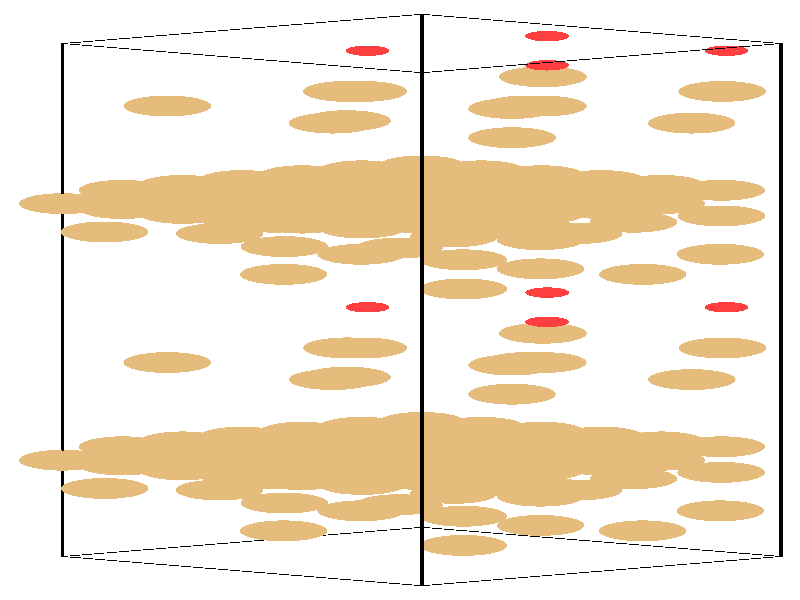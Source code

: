#include "colors.inc"
#include "finish.inc"

global_settings {assumed_gamma 1 max_trace_level 6}
background {color White}
camera {orthographic
  right -24.13*x up 76.08*y
  direction 1.00*z
  location <0,0,50.00> look_at <0,0,0>}
light_source {<  2.00,   3.00,  40.00> color White
  area_light <0.70, 0, 0>, <0, 0.70, 0>, 3, 3
  adaptive 1 jitter}

#declare simple = finish {phong 0.7}
#declare pale = finish {ambient .5 diffuse .85 roughness .001 specular 0.200 }
#declare intermediate = finish {ambient 0.3 diffuse 0.6 specular 0.10 roughness 0.04 }
#declare vmd = finish {ambient .0 diffuse .65 phong 0.1 phong_size 40. specular 0.500 }
#declare jmol = finish {ambient .2 diffuse .6 specular 1 roughness .001 metallic}
#declare ase2 = finish {ambient 0.05 brilliance 3 diffuse 0.6 metallic specular 0.70 roughness 0.04 reflection 0.15}
#declare ase3 = finish {ambient .15 brilliance 2 diffuse .6 metallic specular 1. roughness .001 reflection .0}
#declare glass = finish {ambient .05 diffuse .3 specular 1. roughness .001}
#declare glass2 = finish {ambient .0 diffuse .3 specular 1. reflection .25 roughness .001}
#declare Rcell = 0.050;
#declare Rbond = 0.100;

#macro atom(LOC, R, COL, TRANS, FIN)
  sphere{LOC, R texture{pigment{color COL transmit TRANS} finish{FIN}}}
#end
#macro constrain(LOC, R, COL, TRANS FIN)
union{torus{R, Rcell rotate 45*z texture{pigment{color COL transmit TRANS} finish{FIN}}}
      torus{R, Rcell rotate -45*z texture{pigment{color COL transmit TRANS} finish{FIN}}}
      translate LOC}
#end

cylinder {<-10.17, -32.52, -33.83>, <  0.66, -36.23, -23.65>, Rcell pigment {Black}}
cylinder {<  0.66, -28.82, -44.00>, < 11.49, -32.52, -33.83>, Rcell pigment {Black}}
cylinder {<  0.66,  36.23, -20.33>, < 11.49,  32.52, -10.15>, Rcell pigment {Black}}
cylinder {<-10.17,  32.52, -10.15>, <  0.66,  28.82,   0.03>, Rcell pigment {Black}}
cylinder {<-10.17, -32.52, -33.83>, <  0.66, -28.82, -44.00>, Rcell pigment {Black}}
cylinder {<  0.66, -36.23, -23.65>, < 11.49, -32.52, -33.83>, Rcell pigment {Black}}
cylinder {<  0.66,  28.82,   0.03>, < 11.49,  32.52, -10.15>, Rcell pigment {Black}}
cylinder {<-10.17,  32.52, -10.15>, <  0.66,  36.23, -20.33>, Rcell pigment {Black}}
cylinder {<-10.17, -32.52, -33.83>, <-10.17,  32.52, -10.15>, Rcell pigment {Black}}
cylinder {<  0.66, -36.23, -23.65>, <  0.66,  28.82,   0.03>, Rcell pigment {Black}}
cylinder {< 11.49, -32.52, -33.83>, < 11.49,  32.52, -10.15>, Rcell pigment {Black}}
cylinder {<  0.66, -28.82, -44.00>, <  0.66,  36.23, -20.33>, Rcell pigment {Black}}
atom(<-10.17, -20.31, -29.38>, 1.32, rgb <0.78, 0.50, 0.20>, 0.0, ase3) // #0 
atom(< -8.37, -20.92, -27.68>, 1.32, rgb <0.78, 0.50, 0.20>, 0.0, ase3) // #1 
atom(< -6.56, -21.54, -25.99>, 1.32, rgb <0.78, 0.50, 0.20>, 0.0, ase3) // #2 
atom(< -8.37, -19.69, -31.08>, 1.32, rgb <0.78, 0.50, 0.20>, 0.0, ase3) // #3 
atom(< -6.56, -20.31, -29.38>, 1.32, rgb <0.78, 0.50, 0.20>, 0.0, ase3) // #4 
atom(< -4.76, -20.92, -27.68>, 1.32, rgb <0.78, 0.50, 0.20>, 0.0, ase3) // #5 
atom(< -6.56, -19.07, -32.77>, 1.32, rgb <0.78, 0.50, 0.20>, 0.0, ase3) // #6 
atom(< -4.76, -19.69, -31.08>, 1.32, rgb <0.78, 0.50, 0.20>, 0.0, ase3) // #7 
atom(< -2.95, -20.31, -29.38>, 1.32, rgb <0.78, 0.50, 0.20>, 0.0, ase3) // #8 
atom(< -8.37, -18.61, -28.76>, 1.32, rgb <0.78, 0.50, 0.20>, 0.0, ase3) // #9 
atom(< -6.56, -19.23, -27.07>, 1.32, rgb <0.78, 0.50, 0.20>, 0.0, ase3) // #10 
atom(< -4.76, -19.85, -25.37>, 1.32, rgb <0.78, 0.50, 0.20>, 0.0, ase3) // #11 
atom(< -6.56, -17.99, -30.46>, 1.32, rgb <0.78, 0.50, 0.20>, 0.0, ase3) // #12 
atom(< -4.76, -18.61, -28.76>, 1.32, rgb <0.78, 0.50, 0.20>, 0.0, ase3) // #13 
atom(< -2.95, -19.23, -27.07>, 1.32, rgb <0.78, 0.50, 0.20>, 0.0, ase3) // #14 
atom(< -4.76, -17.38, -32.15>, 1.32, rgb <0.78, 0.50, 0.20>, 0.0, ase3) // #15 
atom(< -2.95, -17.99, -30.46>, 1.32, rgb <0.78, 0.50, 0.20>, 0.0, ase3) // #16 
atom(< -1.14, -18.61, -28.76>, 1.32, rgb <0.78, 0.50, 0.20>, 0.0, ase3) // #17 
atom(<  1.62,   8.01, -11.38>, 1.32, rgb <0.78, 0.50, 0.20>, 0.0, ase3) // #18 
atom(< -1.60,  -6.07, -31.99>, 1.32, rgb <0.78, 0.50, 0.20>, 0.0, ase3) // #19 
atom(< -2.03, -10.09, -28.19>, 1.32, rgb <0.78, 0.50, 0.20>, 0.0, ase3) // #20 
atom(<  4.24,   3.95, -13.36>, 1.32, rgb <0.78, 0.50, 0.20>, 0.0, ase3) // #21 
atom(<  1.91,   1.40, -13.56>, 1.32, rgb <0.78, 0.50, 0.20>, 0.0, ase3) // #22 
atom(< -0.03,  10.28, -26.02>, 1.32, rgb <0.78, 0.50, 0.20>, 0.0, ase3) // #23 
atom(<  1.92,   8.63, -18.71>, 1.32, rgb <0.78, 0.50, 0.20>, 0.0, ase3) // #24 
atom(< -1.11,  -6.08, -25.22>, 1.32, rgb <0.78, 0.50, 0.20>, 0.0, ase3) // #25 
atom(<  9.69,  10.66, -17.92>, 1.32, rgb <0.78, 0.50, 0.20>, 0.0, ase3) // #26 
atom(< -0.98,  -0.92, -22.00>, 0.66, rgb <1.00, 0.05, 0.05>, 0.0, ase3) // #27 
atom(<  1.11, -19.94, -28.41>, 0.76, rgb <0.56, 0.56, 0.56>, 0.0, ase3) // #28 
atom(<-10.17,  12.22, -17.54>, 1.32, rgb <0.78, 0.50, 0.20>, 0.0, ase3) // #29 
atom(< -8.37,  11.60, -15.85>, 1.32, rgb <0.78, 0.50, 0.20>, 0.0, ase3) // #30 
atom(< -6.56,  10.98, -14.15>, 1.32, rgb <0.78, 0.50, 0.20>, 0.0, ase3) // #31 
atom(< -8.37,  12.83, -19.24>, 1.32, rgb <0.78, 0.50, 0.20>, 0.0, ase3) // #32 
atom(< -6.56,  12.22, -17.54>, 1.32, rgb <0.78, 0.50, 0.20>, 0.0, ase3) // #33 
atom(< -4.76,  11.60, -15.85>, 1.32, rgb <0.78, 0.50, 0.20>, 0.0, ase3) // #34 
atom(< -6.56,  13.45, -20.93>, 1.32, rgb <0.78, 0.50, 0.20>, 0.0, ase3) // #35 
atom(< -4.76,  12.83, -19.24>, 1.32, rgb <0.78, 0.50, 0.20>, 0.0, ase3) // #36 
atom(< -2.95,  12.22, -17.54>, 1.32, rgb <0.78, 0.50, 0.20>, 0.0, ase3) // #37 
atom(< -8.37,  13.91, -16.92>, 1.32, rgb <0.78, 0.50, 0.20>, 0.0, ase3) // #38 
atom(< -6.56,  13.29, -15.23>, 1.32, rgb <0.78, 0.50, 0.20>, 0.0, ase3) // #39 
atom(< -4.76,  12.68, -13.53>, 1.32, rgb <0.78, 0.50, 0.20>, 0.0, ase3) // #40 
atom(< -6.56,  14.53, -18.62>, 1.32, rgb <0.78, 0.50, 0.20>, 0.0, ase3) // #41 
atom(< -4.76,  13.91, -16.92>, 1.32, rgb <0.78, 0.50, 0.20>, 0.0, ase3) // #42 
atom(< -2.95,  13.29, -15.23>, 1.32, rgb <0.78, 0.50, 0.20>, 0.0, ase3) // #43 
atom(< -4.76,  15.15, -20.32>, 1.32, rgb <0.78, 0.50, 0.20>, 0.0, ase3) // #44 
atom(< -2.95,  14.53, -18.62>, 1.32, rgb <0.78, 0.50, 0.20>, 0.0, ase3) // #45 
atom(< -1.14,  13.91, -16.92>, 1.32, rgb <0.78, 0.50, 0.20>, 0.0, ase3) // #46 
atom(<  1.62, -24.52, -23.22>, 1.32, rgb <0.78, 0.50, 0.20>, 0.0, ase3) // #47 
atom(< -1.60,  26.45, -20.15>, 1.32, rgb <0.78, 0.50, 0.20>, 0.0, ase3) // #48 
atom(< -2.03,  22.43, -16.35>, 1.32, rgb <0.78, 0.50, 0.20>, 0.0, ase3) // #49 
atom(<  4.24, -28.58, -25.20>, 1.32, rgb <0.78, 0.50, 0.20>, 0.0, ase3) // #50 
atom(<  1.91, -31.12, -25.40>, 1.32, rgb <0.78, 0.50, 0.20>, 0.0, ase3) // #51 
atom(< -0.03, -22.24, -37.86>, 1.32, rgb <0.78, 0.50, 0.20>, 0.0, ase3) // #52 
atom(<  1.92, -23.90, -30.55>, 1.32, rgb <0.78, 0.50, 0.20>, 0.0, ase3) // #53 
atom(< -1.11,  26.45, -13.39>, 1.32, rgb <0.78, 0.50, 0.20>, 0.0, ase3) // #54 
atom(<  9.69, -21.86, -29.76>, 1.32, rgb <0.78, 0.50, 0.20>, 0.0, ase3) // #55 
atom(< -0.98,  31.61, -10.16>, 0.66, rgb <1.00, 0.05, 0.05>, 0.0, ase3) // #56 
atom(<  1.11,  12.59, -16.57>, 0.76, rgb <0.56, 0.56, 0.56>, 0.0, ase3) // #57 
atom(< -4.76, -18.45, -34.47>, 1.32, rgb <0.78, 0.50, 0.20>, 0.0, ase3) // #58 
atom(< -2.95, -19.07, -32.77>, 1.32, rgb <0.78, 0.50, 0.20>, 0.0, ase3) // #59 
atom(< -1.15, -19.69, -31.08>, 1.32, rgb <0.78, 0.50, 0.20>, 0.0, ase3) // #60 
atom(< -2.95, -17.84, -36.16>, 1.32, rgb <0.78, 0.50, 0.20>, 0.0, ase3) // #61 
atom(< -1.15, -18.45, -34.47>, 1.32, rgb <0.78, 0.50, 0.20>, 0.0, ase3) // #62 
atom(<  0.66, -19.07, -32.77>, 1.32, rgb <0.78, 0.50, 0.20>, 0.0, ase3) // #63 
atom(< -1.15, -17.22, -37.86>, 1.32, rgb <0.78, 0.50, 0.20>, 0.0, ase3) // #64 
atom(<  0.66, -17.84, -36.16>, 1.32, rgb <0.78, 0.50, 0.20>, 0.0, ase3) // #65 
atom(<  2.46, -18.45, -34.47>, 1.32, rgb <0.78, 0.50, 0.20>, 0.0, ase3) // #66 
atom(< -2.95, -16.76, -33.85>, 1.32, rgb <0.78, 0.50, 0.20>, 0.0, ase3) // #67 
atom(< -1.15, -17.38, -32.15>, 1.32, rgb <0.78, 0.50, 0.20>, 0.0, ase3) // #68 
atom(<  0.66, -17.99, -30.46>, 1.32, rgb <0.78, 0.50, 0.20>, 0.0, ase3) // #69 
atom(< -1.15, -16.14, -35.55>, 1.32, rgb <0.78, 0.50, 0.20>, 0.0, ase3) // #70 
atom(<  0.66, -16.76, -33.85>, 1.32, rgb <0.78, 0.50, 0.20>, 0.0, ase3) // #71 
atom(<  2.46, -17.38, -32.15>, 1.32, rgb <0.78, 0.50, 0.20>, 0.0, ase3) // #72 
atom(<  0.66, -15.52, -37.24>, 1.32, rgb <0.78, 0.50, 0.20>, 0.0, ase3) // #73 
atom(<  2.46, -16.14, -35.55>, 1.32, rgb <0.78, 0.50, 0.20>, 0.0, ase3) // #74 
atom(<  4.27, -16.76, -33.85>, 1.32, rgb <0.78, 0.50, 0.20>, 0.0, ase3) // #75 
atom(<  7.04,   9.86, -16.47>, 1.32, rgb <0.78, 0.50, 0.20>, 0.0, ase3) // #76 
atom(< -7.02,  -7.93, -26.90>, 1.32, rgb <0.78, 0.50, 0.20>, 0.0, ase3) // #77 
atom(<  3.38,  -8.24, -33.27>, 1.32, rgb <0.78, 0.50, 0.20>, 0.0, ase3) // #78 
atom(<  9.66,   5.80, -18.45>, 1.32, rgb <0.78, 0.50, 0.20>, 0.0, ase3) // #79 
atom(<  7.32,   3.25, -18.65>, 1.32, rgb <0.78, 0.50, 0.20>, 0.0, ase3) // #80 
atom(< -5.44,   8.43, -20.94>, 1.32, rgb <0.78, 0.50, 0.20>, 0.0, ase3) // #81 
atom(< -3.49,   6.77, -13.62>, 1.32, rgb <0.78, 0.50, 0.20>, 0.0, ase3) // #82 
atom(<  4.31,  -4.22, -30.31>, 1.32, rgb <0.78, 0.50, 0.20>, 0.0, ase3) // #83 
atom(<  4.28,   8.81, -12.83>, 1.32, rgb <0.78, 0.50, 0.20>, 0.0, ase3) // #84 
atom(<  4.44,   0.94, -27.08>, 0.66, rgb <1.00, 0.05, 0.05>, 0.0, ase3) // #85 
atom(<  6.52, -18.08, -33.49>, 0.76, rgb <0.56, 0.56, 0.56>, 0.0, ase3) // #86 
atom(< -4.76,  14.07, -22.63>, 1.32, rgb <0.78, 0.50, 0.20>, 0.0, ase3) // #87 
atom(< -2.95,  13.45, -20.93>, 1.32, rgb <0.78, 0.50, 0.20>, 0.0, ase3) // #88 
atom(< -1.15,  12.83, -19.24>, 1.32, rgb <0.78, 0.50, 0.20>, 0.0, ase3) // #89 
atom(< -2.95,  14.69, -24.33>, 1.32, rgb <0.78, 0.50, 0.20>, 0.0, ase3) // #90 
atom(< -1.15,  14.07, -22.63>, 1.32, rgb <0.78, 0.50, 0.20>, 0.0, ase3) // #91 
atom(<  0.66,  13.45, -20.93>, 1.32, rgb <0.78, 0.50, 0.20>, 0.0, ase3) // #92 
atom(< -1.15,  15.30, -26.02>, 1.32, rgb <0.78, 0.50, 0.20>, 0.0, ase3) // #93 
atom(<  0.66,  14.69, -24.33>, 1.32, rgb <0.78, 0.50, 0.20>, 0.0, ase3) // #94 
atom(<  2.46,  14.07, -22.63>, 1.32, rgb <0.78, 0.50, 0.20>, 0.0, ase3) // #95 
atom(< -2.95,  15.76, -22.01>, 1.32, rgb <0.78, 0.50, 0.20>, 0.0, ase3) // #96 
atom(< -1.15,  15.15, -20.32>, 1.32, rgb <0.78, 0.50, 0.20>, 0.0, ase3) // #97 
atom(<  0.66,  14.53, -18.62>, 1.32, rgb <0.78, 0.50, 0.20>, 0.0, ase3) // #98 
atom(< -1.15,  16.38, -23.71>, 1.32, rgb <0.78, 0.50, 0.20>, 0.0, ase3) // #99 
atom(<  0.66,  15.76, -22.01>, 1.32, rgb <0.78, 0.50, 0.20>, 0.0, ase3) // #100 
atom(<  2.46,  15.15, -20.32>, 1.32, rgb <0.78, 0.50, 0.20>, 0.0, ase3) // #101 
atom(<  0.66,  17.00, -25.41>, 1.32, rgb <0.78, 0.50, 0.20>, 0.0, ase3) // #102 
atom(<  2.46,  16.38, -23.71>, 1.32, rgb <0.78, 0.50, 0.20>, 0.0, ase3) // #103 
atom(<  4.27,  15.76, -22.01>, 1.32, rgb <0.78, 0.50, 0.20>, 0.0, ase3) // #104 
atom(<  7.04, -22.66, -28.31>, 1.32, rgb <0.78, 0.50, 0.20>, 0.0, ase3) // #105 
atom(< -7.02,  24.60, -15.06>, 1.32, rgb <0.78, 0.50, 0.20>, 0.0, ase3) // #106 
atom(<  3.38,  24.28, -21.44>, 1.32, rgb <0.78, 0.50, 0.20>, 0.0, ase3) // #107 
atom(<  9.66, -26.73, -30.29>, 1.32, rgb <0.78, 0.50, 0.20>, 0.0, ase3) // #108 
atom(<  7.32, -29.27, -30.49>, 1.32, rgb <0.78, 0.50, 0.20>, 0.0, ase3) // #109 
atom(< -5.44, -24.09, -32.77>, 1.32, rgb <0.78, 0.50, 0.20>, 0.0, ase3) // #110 
atom(< -3.49, -25.75, -25.46>, 1.32, rgb <0.78, 0.50, 0.20>, 0.0, ase3) // #111 
atom(<  4.31,  28.30, -18.47>, 1.32, rgb <0.78, 0.50, 0.20>, 0.0, ase3) // #112 
atom(<  4.28, -23.71, -24.67>, 1.32, rgb <0.78, 0.50, 0.20>, 0.0, ase3) // #113 
atom(<  4.44,  33.46, -15.25>, 0.66, rgb <1.00, 0.05, 0.05>, 0.0, ase3) // #114 
atom(<  6.52,  14.44, -21.66>, 0.76, rgb <0.56, 0.56, 0.56>, 0.0, ase3) // #115 
atom(< -4.76, -22.16, -24.29>, 1.32, rgb <0.78, 0.50, 0.20>, 0.0, ase3) // #116 
atom(< -2.95, -22.78, -22.59>, 1.32, rgb <0.78, 0.50, 0.20>, 0.0, ase3) // #117 
atom(< -1.14, -23.39, -20.90>, 1.32, rgb <0.78, 0.50, 0.20>, 0.0, ase3) // #118 
atom(< -2.95, -21.54, -25.99>, 1.32, rgb <0.78, 0.50, 0.20>, 0.0, ase3) // #119 
atom(< -1.15, -22.16, -24.29>, 1.32, rgb <0.78, 0.50, 0.20>, 0.0, ase3) // #120 
atom(<  0.66, -22.78, -22.59>, 1.32, rgb <0.78, 0.50, 0.20>, 0.0, ase3) // #121 
atom(< -1.15, -20.92, -27.68>, 1.32, rgb <0.78, 0.50, 0.20>, 0.0, ase3) // #122 
atom(<  0.66, -21.54, -25.99>, 1.32, rgb <0.78, 0.50, 0.20>, 0.0, ase3) // #123 
atom(<  2.46, -22.16, -24.29>, 1.32, rgb <0.78, 0.50, 0.20>, 0.0, ase3) // #124 
atom(< -2.95, -20.46, -23.67>, 1.32, rgb <0.78, 0.50, 0.20>, 0.0, ase3) // #125 
atom(< -1.15, -21.08, -21.98>, 1.32, rgb <0.78, 0.50, 0.20>, 0.0, ase3) // #126 
atom(<  0.66, -21.70, -20.28>, 1.32, rgb <0.78, 0.50, 0.20>, 0.0, ase3) // #127 
atom(< -1.15, -19.85, -25.37>, 1.32, rgb <0.78, 0.50, 0.20>, 0.0, ase3) // #128 
atom(<  0.66, -20.46, -23.67>, 1.32, rgb <0.78, 0.50, 0.20>, 0.0, ase3) // #129 
atom(<  2.46, -21.08, -21.98>, 1.32, rgb <0.78, 0.50, 0.20>, 0.0, ase3) // #130 
atom(<  0.66, -19.23, -27.07>, 1.32, rgb <0.78, 0.50, 0.20>, 0.0, ase3) // #131 
atom(<  2.46, -19.85, -25.37>, 1.32, rgb <0.78, 0.50, 0.20>, 0.0, ase3) // #132 
atom(<  4.27, -20.46, -23.67>, 1.32, rgb <0.78, 0.50, 0.20>, 0.0, ase3) // #133 
atom(< -3.79,   9.86, -16.47>, 1.32, rgb <0.78, 0.50, 0.20>, 0.0, ase3) // #134 
atom(<  3.81,  -7.93, -26.90>, 1.32, rgb <0.78, 0.50, 0.20>, 0.0, ase3) // #135 
atom(<  3.38, -11.94, -23.10>, 1.32, rgb <0.78, 0.50, 0.20>, 0.0, ase3) // #136 
atom(< -1.17,   5.80, -18.45>, 1.32, rgb <0.78, 0.50, 0.20>, 0.0, ase3) // #137 
atom(< -3.51,   3.25, -18.65>, 1.32, rgb <0.78, 0.50, 0.20>, 0.0, ase3) // #138 
atom(<  5.39,   8.43, -20.94>, 1.32, rgb <0.78, 0.50, 0.20>, 0.0, ase3) // #139 
atom(< -3.49,  10.48, -23.80>, 1.32, rgb <0.78, 0.50, 0.20>, 0.0, ase3) // #140 
atom(<  4.31,  -7.93, -20.13>, 1.32, rgb <0.78, 0.50, 0.20>, 0.0, ase3) // #141 
atom(<  4.28,  12.52, -23.01>, 1.32, rgb <0.78, 0.50, 0.20>, 0.0, ase3) // #142 
atom(<  4.44,  -2.77, -16.91>, 0.66, rgb <1.00, 0.05, 0.05>, 0.0, ase3) // #143 
atom(< -4.31, -18.08, -33.49>, 0.76, rgb <0.56, 0.56, 0.56>, 0.0, ase3) // #144 
atom(< -4.76,  10.36, -12.45>, 1.32, rgb <0.78, 0.50, 0.20>, 0.0, ase3) // #145 
atom(< -2.95,   9.75, -10.76>, 1.32, rgb <0.78, 0.50, 0.20>, 0.0, ase3) // #146 
atom(< -1.14,   9.13,  -9.06>, 1.32, rgb <0.78, 0.50, 0.20>, 0.0, ase3) // #147 
atom(< -2.95,  10.98, -14.15>, 1.32, rgb <0.78, 0.50, 0.20>, 0.0, ase3) // #148 
atom(< -1.15,  10.36, -12.45>, 1.32, rgb <0.78, 0.50, 0.20>, 0.0, ase3) // #149 
atom(<  0.66,   9.75, -10.76>, 1.32, rgb <0.78, 0.50, 0.20>, 0.0, ase3) // #150 
atom(< -1.15,  11.60, -15.85>, 1.32, rgb <0.78, 0.50, 0.20>, 0.0, ase3) // #151 
atom(<  0.66,  10.98, -14.15>, 1.32, rgb <0.78, 0.50, 0.20>, 0.0, ase3) // #152 
atom(<  2.46,  10.36, -12.45>, 1.32, rgb <0.78, 0.50, 0.20>, 0.0, ase3) // #153 
atom(< -2.95,  12.06, -11.84>, 1.32, rgb <0.78, 0.50, 0.20>, 0.0, ase3) // #154 
atom(< -1.15,  11.44, -10.14>, 1.32, rgb <0.78, 0.50, 0.20>, 0.0, ase3) // #155 
atom(<  0.66,  10.83,  -8.44>, 1.32, rgb <0.78, 0.50, 0.20>, 0.0, ase3) // #156 
atom(< -1.15,  12.68, -13.53>, 1.32, rgb <0.78, 0.50, 0.20>, 0.0, ase3) // #157 
atom(<  0.66,  12.06, -11.84>, 1.32, rgb <0.78, 0.50, 0.20>, 0.0, ase3) // #158 
atom(<  2.46,  11.44, -10.14>, 1.32, rgb <0.78, 0.50, 0.20>, 0.0, ase3) // #159 
atom(<  0.66,  13.29, -15.23>, 1.32, rgb <0.78, 0.50, 0.20>, 0.0, ase3) // #160 
atom(<  2.46,  12.68, -13.53>, 1.32, rgb <0.78, 0.50, 0.20>, 0.0, ase3) // #161 
atom(<  4.27,  12.06, -11.84>, 1.32, rgb <0.78, 0.50, 0.20>, 0.0, ase3) // #162 
atom(< -3.79, -22.66, -28.31>, 1.32, rgb <0.78, 0.50, 0.20>, 0.0, ase3) // #163 
atom(<  3.81,  24.60, -15.06>, 1.32, rgb <0.78, 0.50, 0.20>, 0.0, ase3) // #164 
atom(<  3.38,  20.58, -11.26>, 1.32, rgb <0.78, 0.50, 0.20>, 0.0, ase3) // #165 
atom(< -1.17, -26.73, -30.29>, 1.32, rgb <0.78, 0.50, 0.20>, 0.0, ase3) // #166 
atom(< -3.51, -29.27, -30.49>, 1.32, rgb <0.78, 0.50, 0.20>, 0.0, ase3) // #167 
atom(<  5.39, -24.09, -32.77>, 1.32, rgb <0.78, 0.50, 0.20>, 0.0, ase3) // #168 
atom(< -3.49, -22.04, -35.63>, 1.32, rgb <0.78, 0.50, 0.20>, 0.0, ase3) // #169 
atom(<  4.31,  24.59,  -8.30>, 1.32, rgb <0.78, 0.50, 0.20>, 0.0, ase3) // #170 
atom(<  4.28, -20.01, -34.85>, 1.32, rgb <0.78, 0.50, 0.20>, 0.0, ase3) // #171 
atom(<  4.44,  29.76,  -5.07>, 0.66, rgb <1.00, 0.05, 0.05>, 0.0, ase3) // #172 
atom(< -4.31,  14.44, -21.66>, 0.76, rgb <0.56, 0.56, 0.56>, 0.0, ase3) // #173 
atom(<  0.66, -20.31, -29.38>, 1.32, rgb <0.78, 0.50, 0.20>, 0.0, ase3) // #174 
atom(<  2.46, -20.92, -27.68>, 1.32, rgb <0.78, 0.50, 0.20>, 0.0, ase3) // #175 
atom(<  4.27, -21.54, -25.99>, 1.32, rgb <0.78, 0.50, 0.20>, 0.0, ase3) // #176 
atom(<  2.46, -19.69, -31.08>, 1.32, rgb <0.78, 0.50, 0.20>, 0.0, ase3) // #177 
atom(<  4.27, -20.31, -29.38>, 1.32, rgb <0.78, 0.50, 0.20>, 0.0, ase3) // #178 
atom(<  6.07, -20.92, -27.68>, 1.32, rgb <0.78, 0.50, 0.20>, 0.0, ase3) // #179 
atom(<  4.27, -19.07, -32.77>, 1.32, rgb <0.78, 0.50, 0.20>, 0.0, ase3) // #180 
atom(<  6.07, -19.69, -31.08>, 1.32, rgb <0.78, 0.50, 0.20>, 0.0, ase3) // #181 
atom(<  7.88, -20.31, -29.38>, 1.32, rgb <0.78, 0.50, 0.20>, 0.0, ase3) // #182 
atom(<  2.46, -18.61, -28.76>, 1.32, rgb <0.78, 0.50, 0.20>, 0.0, ase3) // #183 
atom(<  4.27, -19.23, -27.07>, 1.32, rgb <0.78, 0.50, 0.20>, 0.0, ase3) // #184 
atom(<  6.07, -19.85, -25.37>, 1.32, rgb <0.78, 0.50, 0.20>, 0.0, ase3) // #185 
atom(<  4.27, -17.99, -30.46>, 1.32, rgb <0.78, 0.50, 0.20>, 0.0, ase3) // #186 
atom(<  6.07, -18.61, -28.76>, 1.32, rgb <0.78, 0.50, 0.20>, 0.0, ase3) // #187 
atom(<  7.88, -19.23, -27.07>, 1.32, rgb <0.78, 0.50, 0.20>, 0.0, ase3) // #188 
atom(<  6.07, -17.38, -32.15>, 1.32, rgb <0.78, 0.50, 0.20>, 0.0, ase3) // #189 
atom(<  7.88, -17.99, -30.46>, 1.32, rgb <0.78, 0.50, 0.20>, 0.0, ase3) // #190 
atom(<  9.69, -18.61, -28.76>, 1.32, rgb <0.78, 0.50, 0.20>, 0.0, ase3) // #191 
atom(<  1.62,  11.71, -21.56>, 1.32, rgb <0.78, 0.50, 0.20>, 0.0, ase3) // #192 
atom(< -1.60,  -9.78, -21.81>, 1.32, rgb <0.78, 0.50, 0.20>, 0.0, ase3) // #193 
atom(<  8.80, -10.09, -28.19>, 1.32, rgb <0.78, 0.50, 0.20>, 0.0, ase3) // #194 
atom(<  4.24,   7.65, -23.54>, 1.32, rgb <0.78, 0.50, 0.20>, 0.0, ase3) // #195 
atom(<  1.91,   5.10, -23.74>, 1.32, rgb <0.78, 0.50, 0.20>, 0.0, ase3) // #196 
atom(< -0.03,   6.58, -15.85>, 1.32, rgb <0.78, 0.50, 0.20>, 0.0, ase3) // #197 
atom(< -8.91,   8.63, -18.71>, 1.32, rgb <0.78, 0.50, 0.20>, 0.0, ase3) // #198 
atom(<  9.72,  -6.08, -25.22>, 1.32, rgb <0.78, 0.50, 0.20>, 0.0, ase3) // #199 
atom(< -1.14,  10.66, -17.92>, 1.32, rgb <0.78, 0.50, 0.20>, 0.0, ase3) // #200 
atom(<  9.85,  -0.92, -22.00>, 0.66, rgb <1.00, 0.05, 0.05>, 0.0, ase3) // #201 
atom(<  1.11, -16.23, -38.58>, 0.76, rgb <0.56, 0.56, 0.56>, 0.0, ase3) // #202 
atom(<  0.66,  12.22, -17.54>, 1.32, rgb <0.78, 0.50, 0.20>, 0.0, ase3) // #203 
atom(<  2.46,  11.60, -15.85>, 1.32, rgb <0.78, 0.50, 0.20>, 0.0, ase3) // #204 
atom(<  4.27,  10.98, -14.15>, 1.32, rgb <0.78, 0.50, 0.20>, 0.0, ase3) // #205 
atom(<  2.46,  12.83, -19.24>, 1.32, rgb <0.78, 0.50, 0.20>, 0.0, ase3) // #206 
atom(<  4.27,  12.22, -17.54>, 1.32, rgb <0.78, 0.50, 0.20>, 0.0, ase3) // #207 
atom(<  6.07,  11.60, -15.85>, 1.32, rgb <0.78, 0.50, 0.20>, 0.0, ase3) // #208 
atom(<  4.27,  13.45, -20.93>, 1.32, rgb <0.78, 0.50, 0.20>, 0.0, ase3) // #209 
atom(<  6.07,  12.83, -19.24>, 1.32, rgb <0.78, 0.50, 0.20>, 0.0, ase3) // #210 
atom(<  7.88,  12.22, -17.54>, 1.32, rgb <0.78, 0.50, 0.20>, 0.0, ase3) // #211 
atom(<  2.46,  13.91, -16.92>, 1.32, rgb <0.78, 0.50, 0.20>, 0.0, ase3) // #212 
atom(<  4.27,  13.29, -15.23>, 1.32, rgb <0.78, 0.50, 0.20>, 0.0, ase3) // #213 
atom(<  6.07,  12.68, -13.53>, 1.32, rgb <0.78, 0.50, 0.20>, 0.0, ase3) // #214 
atom(<  4.27,  14.53, -18.62>, 1.32, rgb <0.78, 0.50, 0.20>, 0.0, ase3) // #215 
atom(<  6.07,  13.91, -16.92>, 1.32, rgb <0.78, 0.50, 0.20>, 0.0, ase3) // #216 
atom(<  7.88,  13.29, -15.23>, 1.32, rgb <0.78, 0.50, 0.20>, 0.0, ase3) // #217 
atom(<  6.07,  15.15, -20.32>, 1.32, rgb <0.78, 0.50, 0.20>, 0.0, ase3) // #218 
atom(<  7.88,  14.53, -18.62>, 1.32, rgb <0.78, 0.50, 0.20>, 0.0, ase3) // #219 
atom(<  9.69,  13.91, -16.92>, 1.32, rgb <0.78, 0.50, 0.20>, 0.0, ase3) // #220 
atom(<  1.62, -20.81, -33.40>, 1.32, rgb <0.78, 0.50, 0.20>, 0.0, ase3) // #221 
atom(< -1.60,  22.74,  -9.98>, 1.32, rgb <0.78, 0.50, 0.20>, 0.0, ase3) // #222 
atom(<  8.80,  22.43, -16.35>, 1.32, rgb <0.78, 0.50, 0.20>, 0.0, ase3) // #223 
atom(<  4.24, -24.87, -35.38>, 1.32, rgb <0.78, 0.50, 0.20>, 0.0, ase3) // #224 
atom(<  1.91, -27.42, -35.58>, 1.32, rgb <0.78, 0.50, 0.20>, 0.0, ase3) // #225 
atom(< -0.03, -25.95, -27.69>, 1.32, rgb <0.78, 0.50, 0.20>, 0.0, ase3) // #226 
atom(< -8.91, -23.90, -30.55>, 1.32, rgb <0.78, 0.50, 0.20>, 0.0, ase3) // #227 
atom(<  9.72,  26.45, -13.39>, 1.32, rgb <0.78, 0.50, 0.20>, 0.0, ase3) // #228 
atom(< -1.14, -21.86, -29.76>, 1.32, rgb <0.78, 0.50, 0.20>, 0.0, ase3) // #229 
atom(<  9.85,  31.61, -10.16>, 0.66, rgb <1.00, 0.05, 0.05>, 0.0, ase3) // #230 
atom(<  1.11,  16.29, -26.75>, 0.76, rgb <0.56, 0.56, 0.56>, 0.0, ase3) // #231 
